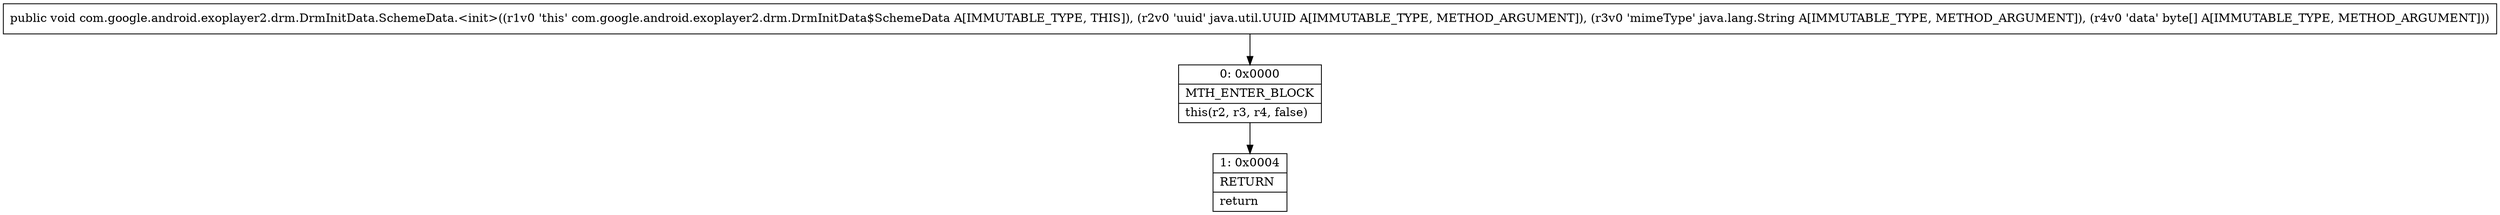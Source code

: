 digraph "CFG forcom.google.android.exoplayer2.drm.DrmInitData.SchemeData.\<init\>(Ljava\/util\/UUID;Ljava\/lang\/String;[B)V" {
Node_0 [shape=record,label="{0\:\ 0x0000|MTH_ENTER_BLOCK\l|this(r2, r3, r4, false)\l}"];
Node_1 [shape=record,label="{1\:\ 0x0004|RETURN\l|return\l}"];
MethodNode[shape=record,label="{public void com.google.android.exoplayer2.drm.DrmInitData.SchemeData.\<init\>((r1v0 'this' com.google.android.exoplayer2.drm.DrmInitData$SchemeData A[IMMUTABLE_TYPE, THIS]), (r2v0 'uuid' java.util.UUID A[IMMUTABLE_TYPE, METHOD_ARGUMENT]), (r3v0 'mimeType' java.lang.String A[IMMUTABLE_TYPE, METHOD_ARGUMENT]), (r4v0 'data' byte[] A[IMMUTABLE_TYPE, METHOD_ARGUMENT])) }"];
MethodNode -> Node_0;
Node_0 -> Node_1;
}

